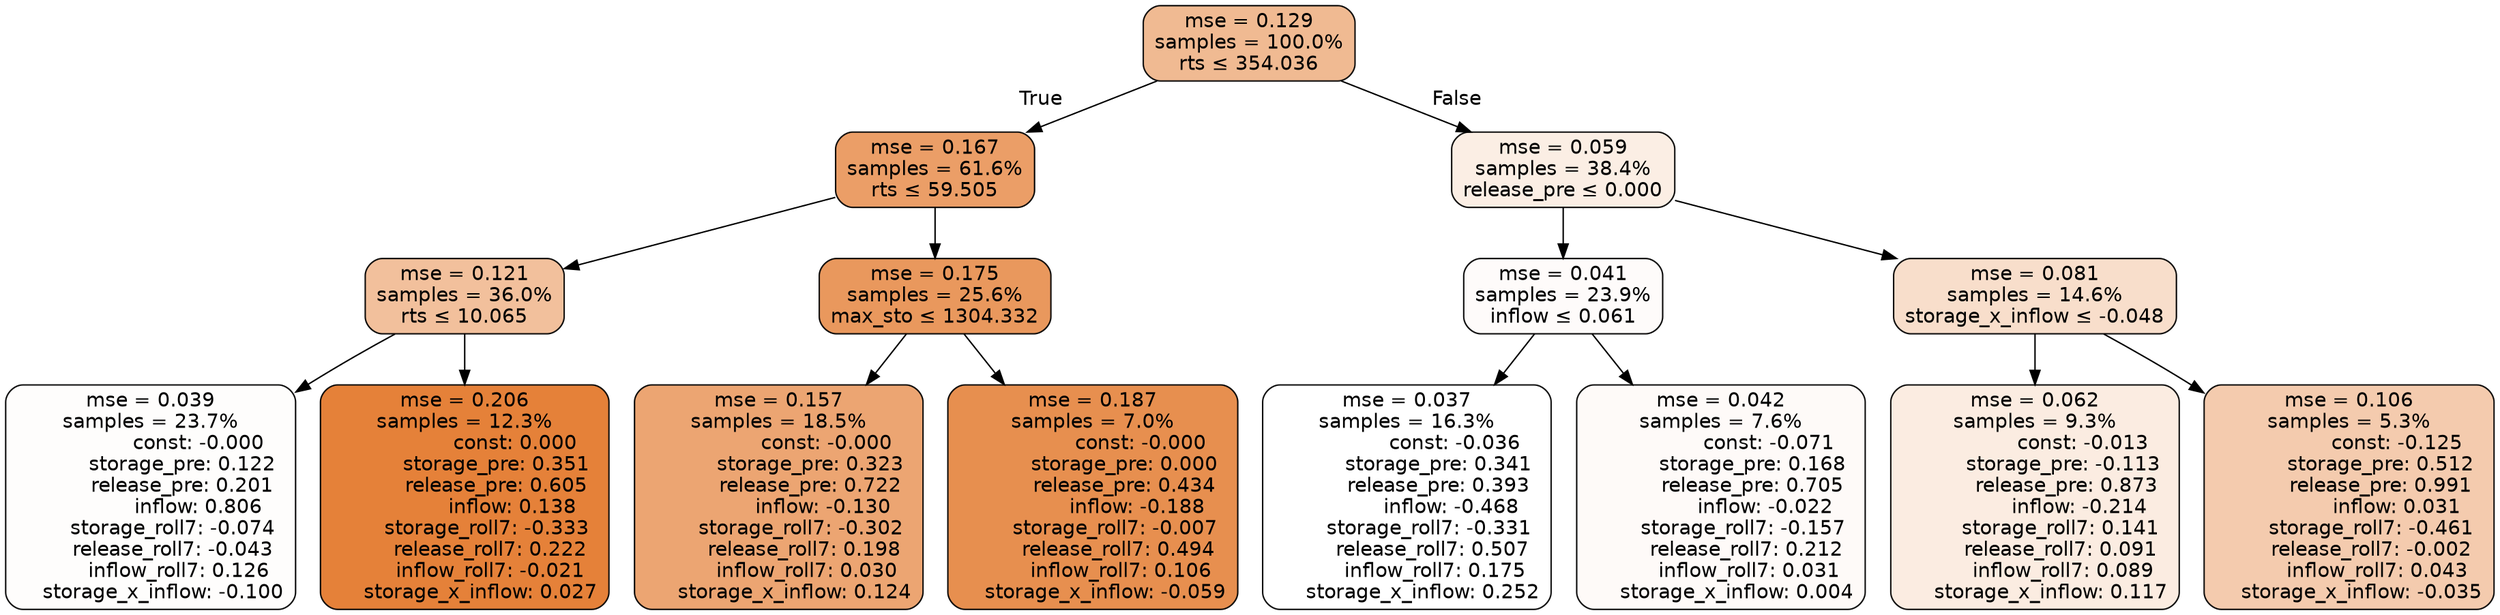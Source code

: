 digraph tree {
bgcolor="transparent"
node [shape=rectangle, style="filled, rounded", color="black", fontname=helvetica] ;
edge [fontname=helvetica] ;
	"0" [label="mse = 0.129
samples = 100.0%
rts &le; 354.036", fillcolor="#f0ba92"]
	"1" [label="mse = 0.167
samples = 61.6%
rts &le; 59.505", fillcolor="#eb9e67"]
	"2" [label="mse = 0.121
samples = 36.0%
rts &le; 10.065", fillcolor="#f2c09c"]
	"3" [label="mse = 0.039
samples = 23.7%
               const: -0.000
          storage_pre: 0.122
          release_pre: 0.201
               inflow: 0.806
       storage_roll7: -0.074
       release_roll7: -0.043
         inflow_roll7: 0.126
    storage_x_inflow: -0.100", fillcolor="#fefdfc"]
	"4" [label="mse = 0.206
samples = 12.3%
                const: 0.000
          storage_pre: 0.351
          release_pre: 0.605
               inflow: 0.138
       storage_roll7: -0.333
        release_roll7: 0.222
        inflow_roll7: -0.021
     storage_x_inflow: 0.027", fillcolor="#e58139"]
	"5" [label="mse = 0.175
samples = 25.6%
max_sto &le; 1304.332", fillcolor="#e9985d"]
	"6" [label="mse = 0.157
samples = 18.5%
               const: -0.000
          storage_pre: 0.323
          release_pre: 0.722
              inflow: -0.130
       storage_roll7: -0.302
        release_roll7: 0.198
         inflow_roll7: 0.030
     storage_x_inflow: 0.124", fillcolor="#eca572"]
	"7" [label="mse = 0.187
samples = 7.0%
               const: -0.000
          storage_pre: 0.000
          release_pre: 0.434
              inflow: -0.188
       storage_roll7: -0.007
        release_roll7: 0.494
         inflow_roll7: 0.106
    storage_x_inflow: -0.059", fillcolor="#e78f4f"]
	"8" [label="mse = 0.059
samples = 38.4%
release_pre &le; 0.000", fillcolor="#fbeee4"]
	"9" [label="mse = 0.041
samples = 23.9%
inflow &le; 0.061", fillcolor="#fefbfa"]
	"10" [label="mse = 0.037
samples = 16.3%
               const: -0.036
          storage_pre: 0.341
          release_pre: 0.393
              inflow: -0.468
       storage_roll7: -0.331
        release_roll7: 0.507
         inflow_roll7: 0.175
     storage_x_inflow: 0.252", fillcolor="#ffffff"]
	"11" [label="mse = 0.042
samples = 7.6%
               const: -0.071
          storage_pre: 0.168
          release_pre: 0.705
              inflow: -0.022
       storage_roll7: -0.157
        release_roll7: 0.212
         inflow_roll7: 0.031
     storage_x_inflow: 0.004", fillcolor="#fefaf8"]
	"12" [label="mse = 0.081
samples = 14.6%
storage_x_inflow &le; -0.048", fillcolor="#f8decb"]
	"13" [label="mse = 0.062
samples = 9.3%
               const: -0.013
         storage_pre: -0.113
          release_pre: 0.873
              inflow: -0.214
        storage_roll7: 0.141
        release_roll7: 0.091
         inflow_roll7: 0.089
     storage_x_inflow: 0.117", fillcolor="#fbece1"]
	"14" [label="mse = 0.106
samples = 5.3%
               const: -0.125
          storage_pre: 0.512
          release_pre: 0.991
               inflow: 0.031
       storage_roll7: -0.461
       release_roll7: -0.002
         inflow_roll7: 0.043
    storage_x_inflow: -0.035", fillcolor="#f4cbae"]

	"0" -> "1" [labeldistance=2.5, labelangle=45, headlabel="True"]
	"1" -> "2"
	"2" -> "3"
	"2" -> "4"
	"1" -> "5"
	"5" -> "6"
	"5" -> "7"
	"0" -> "8" [labeldistance=2.5, labelangle=-45, headlabel="False"]
	"8" -> "9"
	"9" -> "10"
	"9" -> "11"
	"8" -> "12"
	"12" -> "13"
	"12" -> "14"
}